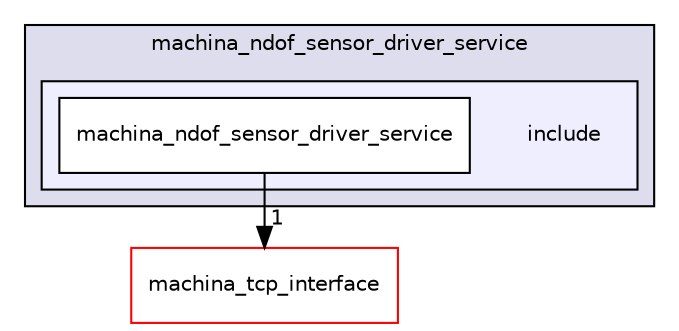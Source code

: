 digraph "src/machina_ndof_sensor_driver_service/include" {
  compound=true
  node [ fontsize="10", fontname="Helvetica"];
  edge [ labelfontsize="10", labelfontname="Helvetica"];
  subgraph clusterdir_86f22f6cc31dbd6851ed640809df6b21 {
    graph [ bgcolor="#ddddee", pencolor="black", label="machina_ndof_sensor_driver_service" fontname="Helvetica", fontsize="10", URL="dir_86f22f6cc31dbd6851ed640809df6b21.html"]
  subgraph clusterdir_f36ad1c47d9a007c79b7d8366a70f005 {
    graph [ bgcolor="#eeeeff", pencolor="black", label="" URL="dir_f36ad1c47d9a007c79b7d8366a70f005.html"];
    dir_f36ad1c47d9a007c79b7d8366a70f005 [shape=plaintext label="include"];
  dir_7a21e7a17e6bb96b7c9108e2db1b1c1b [shape=box label="machina_ndof_sensor_driver_service" fillcolor="white" style="filled" URL="dir_7a21e7a17e6bb96b7c9108e2db1b1c1b.html"];
  }
  }
  dir_6802b5bdac077fef17cbc5acb6a41f35 [shape=box label="machina_tcp_interface" fillcolor="white" style="filled" color="red" URL="dir_6802b5bdac077fef17cbc5acb6a41f35.html"];
  dir_7a21e7a17e6bb96b7c9108e2db1b1c1b->dir_6802b5bdac077fef17cbc5acb6a41f35 [headlabel="1", labeldistance=1.5 headhref="dir_000011_000006.html"];
}

